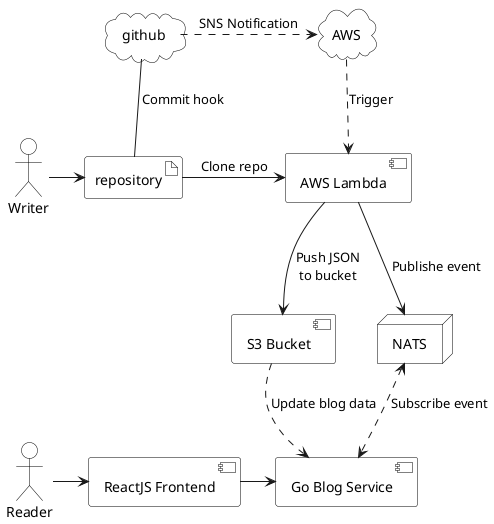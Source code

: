@startuml
skinparam cloud {
    BackgroundColor white
    BorderColor black
}
skinparam component {
    BackgroundColor white
    BorderColor black
}
skinparam artifact{
    BackgroundColor white
    BorderColor black
}
skinparam actor {
    BackgroundColor white
    BorderColor black
}
skinparam node {
    BackgroundColor white
    BorderColor black
}
cloud github
artifact repository
cloud AWS
component "AWS Lambda" as lambda
component "S3 Bucket" as s3
component "Go Blog Service" as blog
component "ReactJS Frontend" as react
node NATS
actor Reader
actor Writer

github -- repository : Commit hook
github .> AWS : SNS Notification
AWS ..> lambda : Trigger
lambda --> NATS : Publishe event
lambda --> s3 : Push JSON\nto bucket

NATS <..> blog : Subscribe event
s3 ..> blog : Update blog data
repository -> lambda : Clone repo

Reader -> react
react -> blog
Writer -> repository
@enduml